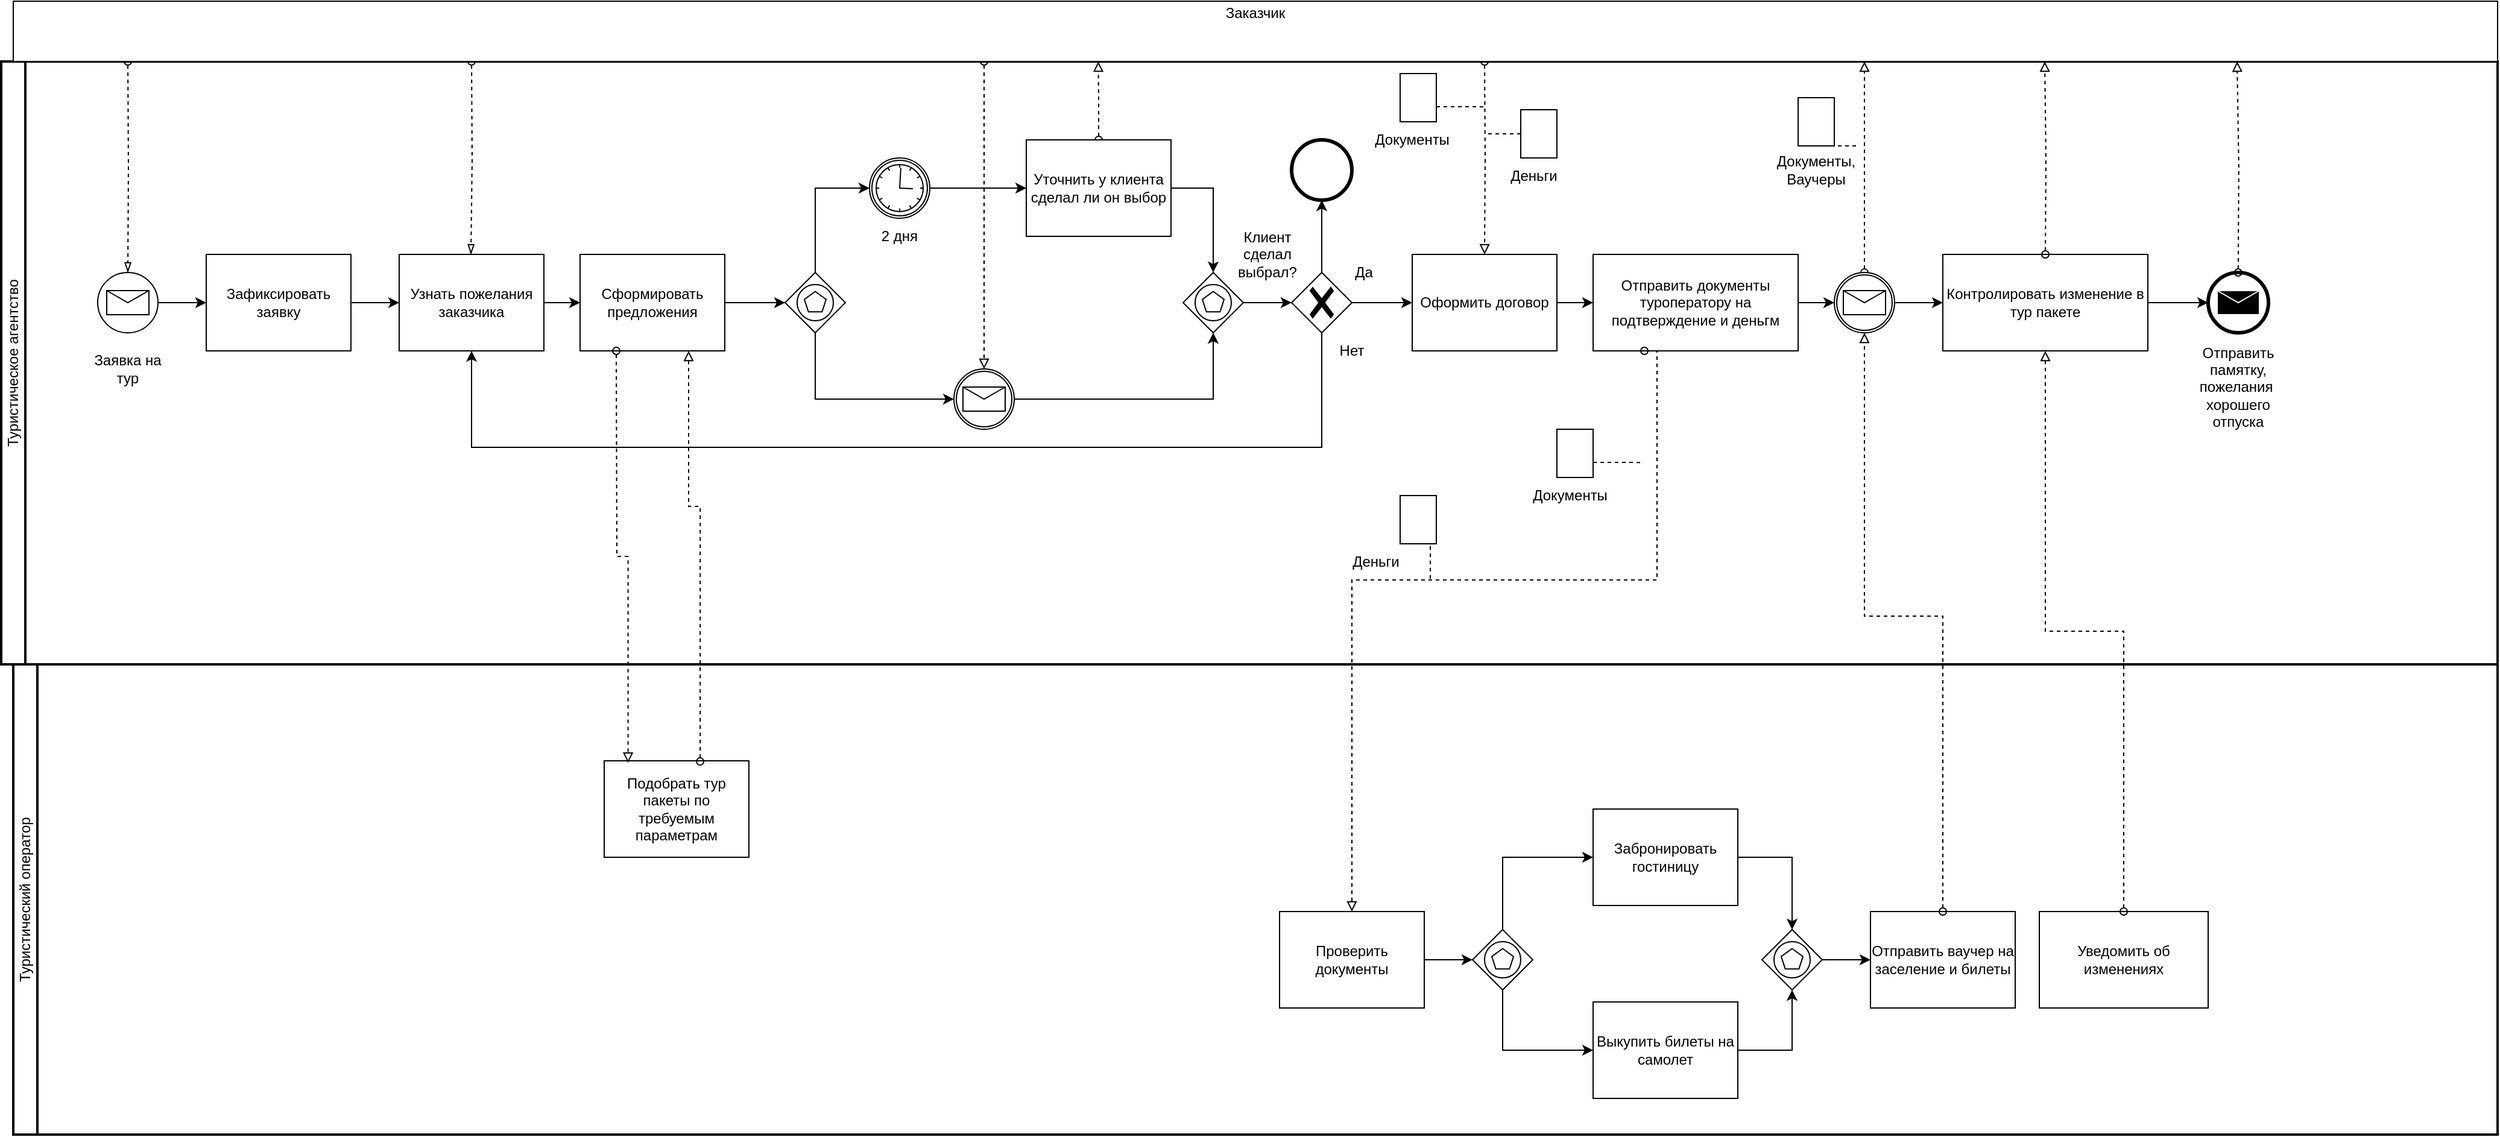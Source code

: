 <mxfile version="26.0.11">
  <diagram name="Страница — 1" id="82ZXLPhcrXQWVRTzGSwM">
    <mxGraphModel dx="2577" dy="942" grid="1" gridSize="10" guides="1" tooltips="1" connect="1" arrows="1" fold="1" page="1" pageScale="1" pageWidth="827" pageHeight="1169" math="0" shadow="0">
      <root>
        <mxCell id="0" />
        <mxCell id="1" parent="0" />
        <mxCell id="wJVDtzto6iilkjuluCDq-61" value="Туристический оператор" style="swimlane;html=1;startSize=20;fontStyle=0;collapsible=0;horizontal=0;swimlaneLine=1;swimlaneFillColor=#ffffff;strokeWidth=2;whiteSpace=wrap;" vertex="1" parent="1">
          <mxGeometry x="-60" y="1200" width="2060" height="390" as="geometry" />
        </mxCell>
        <mxCell id="wJVDtzto6iilkjuluCDq-63" value="Подобрать тур пакеты по требуемым параметрам" style="points=[[0.25,0,0],[0.5,0,0],[0.75,0,0],[1,0.25,0],[1,0.5,0],[1,0.75,0],[0.75,1,0],[0.5,1,0],[0.25,1,0],[0,0.75,0],[0,0.5,0],[0,0.25,0]];shape=mxgraph.bpmn.task2;whiteSpace=wrap;rectStyle=rounded;size=10;html=1;container=1;expand=0;collapsible=0;taskMarker=manual;" vertex="1" parent="wJVDtzto6iilkjuluCDq-61">
          <mxGeometry x="490" y="80" width="120" height="80" as="geometry" />
        </mxCell>
        <mxCell id="wJVDtzto6iilkjuluCDq-65" value="Проверить документы" style="points=[[0.25,0,0],[0.5,0,0],[0.75,0,0],[1,0.25,0],[1,0.5,0],[1,0.75,0],[0.75,1,0],[0.5,1,0],[0.25,1,0],[0,0.75,0],[0,0.5,0],[0,0.25,0]];shape=mxgraph.bpmn.task2;whiteSpace=wrap;rectStyle=rounded;size=10;html=1;container=1;expand=0;collapsible=0;taskMarker=manual;" vertex="1" parent="wJVDtzto6iilkjuluCDq-61">
          <mxGeometry x="1050" y="205" width="120" height="80" as="geometry" />
        </mxCell>
        <mxCell id="wJVDtzto6iilkjuluCDq-66" value="Забронировать гостиницу" style="points=[[0.25,0,0],[0.5,0,0],[0.75,0,0],[1,0.25,0],[1,0.5,0],[1,0.75,0],[0.75,1,0],[0.5,1,0],[0.25,1,0],[0,0.75,0],[0,0.5,0],[0,0.25,0]];shape=mxgraph.bpmn.task2;whiteSpace=wrap;rectStyle=rounded;size=10;html=1;container=1;expand=0;collapsible=0;taskMarker=manual;" vertex="1" parent="wJVDtzto6iilkjuluCDq-61">
          <mxGeometry x="1310" y="120" width="120" height="80" as="geometry" />
        </mxCell>
        <mxCell id="wJVDtzto6iilkjuluCDq-67" value="" style="points=[[0.25,0.25,0],[0.5,0,0],[0.75,0.25,0],[1,0.5,0],[0.75,0.75,0],[0.5,1,0],[0.25,0.75,0],[0,0.5,0]];shape=mxgraph.bpmn.gateway2;html=1;verticalLabelPosition=bottom;labelBackgroundColor=#ffffff;verticalAlign=top;align=center;perimeter=rhombusPerimeter;outlineConnect=0;outline=standard;symbol=multiple;" vertex="1" parent="wJVDtzto6iilkjuluCDq-61">
          <mxGeometry x="1210" y="220" width="50" height="50" as="geometry" />
        </mxCell>
        <mxCell id="wJVDtzto6iilkjuluCDq-77" style="edgeStyle=orthogonalEdgeStyle;rounded=0;orthogonalLoop=1;jettySize=auto;html=1;exitX=1;exitY=0.5;exitDx=0;exitDy=0;exitPerimeter=0;entryX=0.5;entryY=1;entryDx=0;entryDy=0;entryPerimeter=0;" edge="1" parent="wJVDtzto6iilkjuluCDq-61" source="wJVDtzto6iilkjuluCDq-68" target="wJVDtzto6iilkjuluCDq-75">
          <mxGeometry relative="1" as="geometry">
            <mxPoint x="1480" y="260" as="targetPoint" />
          </mxGeometry>
        </mxCell>
        <mxCell id="wJVDtzto6iilkjuluCDq-68" value="Выкупить билеты на самолет" style="points=[[0.25,0,0],[0.5,0,0],[0.75,0,0],[1,0.25,0],[1,0.5,0],[1,0.75,0],[0.75,1,0],[0.5,1,0],[0.25,1,0],[0,0.75,0],[0,0.5,0],[0,0.25,0]];shape=mxgraph.bpmn.task2;whiteSpace=wrap;rectStyle=rounded;size=10;html=1;container=1;expand=0;collapsible=0;taskMarker=manual;" vertex="1" parent="wJVDtzto6iilkjuluCDq-61">
          <mxGeometry x="1310" y="280" width="120" height="80" as="geometry" />
        </mxCell>
        <mxCell id="wJVDtzto6iilkjuluCDq-69" style="edgeStyle=orthogonalEdgeStyle;rounded=0;orthogonalLoop=1;jettySize=auto;html=1;exitX=1;exitY=0.5;exitDx=0;exitDy=0;exitPerimeter=0;entryX=0;entryY=0.5;entryDx=0;entryDy=0;entryPerimeter=0;" edge="1" parent="wJVDtzto6iilkjuluCDq-61" source="wJVDtzto6iilkjuluCDq-65" target="wJVDtzto6iilkjuluCDq-67">
          <mxGeometry relative="1" as="geometry" />
        </mxCell>
        <mxCell id="wJVDtzto6iilkjuluCDq-70" style="edgeStyle=orthogonalEdgeStyle;rounded=0;orthogonalLoop=1;jettySize=auto;html=1;exitX=0.5;exitY=0;exitDx=0;exitDy=0;exitPerimeter=0;entryX=0;entryY=0.5;entryDx=0;entryDy=0;entryPerimeter=0;" edge="1" parent="wJVDtzto6iilkjuluCDq-61" source="wJVDtzto6iilkjuluCDq-67" target="wJVDtzto6iilkjuluCDq-66">
          <mxGeometry relative="1" as="geometry" />
        </mxCell>
        <mxCell id="wJVDtzto6iilkjuluCDq-71" style="edgeStyle=orthogonalEdgeStyle;rounded=0;orthogonalLoop=1;jettySize=auto;html=1;exitX=0.5;exitY=1;exitDx=0;exitDy=0;exitPerimeter=0;entryX=0;entryY=0.5;entryDx=0;entryDy=0;entryPerimeter=0;" edge="1" parent="wJVDtzto6iilkjuluCDq-61" source="wJVDtzto6iilkjuluCDq-67" target="wJVDtzto6iilkjuluCDq-68">
          <mxGeometry relative="1" as="geometry" />
        </mxCell>
        <mxCell id="wJVDtzto6iilkjuluCDq-79" style="edgeStyle=orthogonalEdgeStyle;rounded=0;orthogonalLoop=1;jettySize=auto;html=1;exitX=1;exitY=0.5;exitDx=0;exitDy=0;exitPerimeter=0;" edge="1" parent="wJVDtzto6iilkjuluCDq-61" source="wJVDtzto6iilkjuluCDq-75" target="wJVDtzto6iilkjuluCDq-78">
          <mxGeometry relative="1" as="geometry" />
        </mxCell>
        <mxCell id="wJVDtzto6iilkjuluCDq-75" value="" style="points=[[0.25,0.25,0],[0.5,0,0],[0.75,0.25,0],[1,0.5,0],[0.75,0.75,0],[0.5,1,0],[0.25,0.75,0],[0,0.5,0]];shape=mxgraph.bpmn.gateway2;html=1;verticalLabelPosition=bottom;labelBackgroundColor=#ffffff;verticalAlign=top;align=center;perimeter=rhombusPerimeter;outlineConnect=0;outline=standard;symbol=multiple;" vertex="1" parent="wJVDtzto6iilkjuluCDq-61">
          <mxGeometry x="1450" y="220" width="50" height="50" as="geometry" />
        </mxCell>
        <mxCell id="wJVDtzto6iilkjuluCDq-76" style="edgeStyle=orthogonalEdgeStyle;rounded=0;orthogonalLoop=1;jettySize=auto;html=1;exitX=1;exitY=0.5;exitDx=0;exitDy=0;exitPerimeter=0;entryX=0.5;entryY=0;entryDx=0;entryDy=0;entryPerimeter=0;" edge="1" parent="wJVDtzto6iilkjuluCDq-61" source="wJVDtzto6iilkjuluCDq-66" target="wJVDtzto6iilkjuluCDq-75">
          <mxGeometry relative="1" as="geometry" />
        </mxCell>
        <mxCell id="wJVDtzto6iilkjuluCDq-78" value="Отправить ваучер на заселение и билеты" style="points=[[0.25,0,0],[0.5,0,0],[0.75,0,0],[1,0.25,0],[1,0.5,0],[1,0.75,0],[0.75,1,0],[0.5,1,0],[0.25,1,0],[0,0.75,0],[0,0.5,0],[0,0.25,0]];shape=mxgraph.bpmn.task2;whiteSpace=wrap;rectStyle=rounded;size=10;html=1;container=1;expand=0;collapsible=0;taskMarker=manual;" vertex="1" parent="wJVDtzto6iilkjuluCDq-61">
          <mxGeometry x="1540" y="205" width="120" height="80" as="geometry" />
        </mxCell>
        <mxCell id="wJVDtzto6iilkjuluCDq-86" value="Уведомить об изменениях" style="points=[[0.25,0,0],[0.5,0,0],[0.75,0,0],[1,0.25,0],[1,0.5,0],[1,0.75,0],[0.75,1,0],[0.5,1,0],[0.25,1,0],[0,0.75,0],[0,0.5,0],[0,0.25,0]];shape=mxgraph.bpmn.task2;whiteSpace=wrap;rectStyle=rounded;size=10;html=1;container=1;expand=0;collapsible=0;taskMarker=manual;" vertex="1" parent="wJVDtzto6iilkjuluCDq-61">
          <mxGeometry x="1680" y="205" width="140" height="80" as="geometry" />
        </mxCell>
        <mxCell id="wJVDtzto6iilkjuluCDq-2" value="Туристическое агентство" style="swimlane;html=1;startSize=20;fontStyle=0;collapsible=0;horizontal=0;swimlaneLine=1;swimlaneFillColor=#ffffff;strokeWidth=2;whiteSpace=wrap;" vertex="1" parent="1">
          <mxGeometry x="-70" y="700" width="2070" height="500" as="geometry" />
        </mxCell>
        <mxCell id="wJVDtzto6iilkjuluCDq-4" value="" style="points=[[0.145,0.145,0],[0.5,0,0],[0.855,0.145,0],[1,0.5,0],[0.855,0.855,0],[0.5,1,0],[0.145,0.855,0],[0,0.5,0]];shape=mxgraph.bpmn.event;html=1;verticalLabelPosition=bottom;labelBackgroundColor=#ffffff;verticalAlign=top;align=center;perimeter=ellipsePerimeter;outlineConnect=0;aspect=fixed;outline=standard;symbol=message;" vertex="1" parent="wJVDtzto6iilkjuluCDq-2">
          <mxGeometry x="80" y="175" width="50" height="50" as="geometry" />
        </mxCell>
        <mxCell id="wJVDtzto6iilkjuluCDq-5" value="Заявка на тур" style="text;strokeColor=none;align=center;fillColor=none;html=1;verticalAlign=middle;whiteSpace=wrap;rounded=0;" vertex="1" parent="wJVDtzto6iilkjuluCDq-2">
          <mxGeometry x="75" y="240" width="60" height="30" as="geometry" />
        </mxCell>
        <mxCell id="wJVDtzto6iilkjuluCDq-6" value="Зафиксировать заявку" style="points=[[0.25,0,0],[0.5,0,0],[0.75,0,0],[1,0.25,0],[1,0.5,0],[1,0.75,0],[0.75,1,0],[0.5,1,0],[0.25,1,0],[0,0.75,0],[0,0.5,0],[0,0.25,0]];shape=mxgraph.bpmn.task2;whiteSpace=wrap;rectStyle=rounded;size=10;html=1;container=1;expand=0;collapsible=0;taskMarker=manual;" vertex="1" parent="wJVDtzto6iilkjuluCDq-2">
          <mxGeometry x="170" y="160" width="120" height="80" as="geometry" />
        </mxCell>
        <mxCell id="wJVDtzto6iilkjuluCDq-7" style="edgeStyle=orthogonalEdgeStyle;rounded=0;orthogonalLoop=1;jettySize=auto;html=1;exitX=1;exitY=0.5;exitDx=0;exitDy=0;exitPerimeter=0;entryX=0;entryY=0.5;entryDx=0;entryDy=0;entryPerimeter=0;" edge="1" parent="wJVDtzto6iilkjuluCDq-2" source="wJVDtzto6iilkjuluCDq-4" target="wJVDtzto6iilkjuluCDq-6">
          <mxGeometry relative="1" as="geometry" />
        </mxCell>
        <mxCell id="wJVDtzto6iilkjuluCDq-8" value="Узнать пожелания заказчика" style="points=[[0.25,0,0],[0.5,0,0],[0.75,0,0],[1,0.25,0],[1,0.5,0],[1,0.75,0],[0.75,1,0],[0.5,1,0],[0.25,1,0],[0,0.75,0],[0,0.5,0],[0,0.25,0]];shape=mxgraph.bpmn.task2;whiteSpace=wrap;rectStyle=rounded;size=10;html=1;container=1;expand=0;collapsible=0;taskMarker=manual;" vertex="1" parent="wJVDtzto6iilkjuluCDq-2">
          <mxGeometry x="330" y="160" width="120" height="80" as="geometry" />
        </mxCell>
        <mxCell id="wJVDtzto6iilkjuluCDq-9" style="edgeStyle=orthogonalEdgeStyle;rounded=0;orthogonalLoop=1;jettySize=auto;html=1;exitX=1;exitY=0.5;exitDx=0;exitDy=0;exitPerimeter=0;entryX=0;entryY=0.5;entryDx=0;entryDy=0;entryPerimeter=0;" edge="1" parent="wJVDtzto6iilkjuluCDq-2" source="wJVDtzto6iilkjuluCDq-6" target="wJVDtzto6iilkjuluCDq-8">
          <mxGeometry relative="1" as="geometry" />
        </mxCell>
        <mxCell id="wJVDtzto6iilkjuluCDq-10" style="edgeStyle=orthogonalEdgeStyle;rounded=0;orthogonalLoop=1;jettySize=auto;html=1;entryX=0.5;entryY=0;entryDx=0;entryDy=0;entryPerimeter=0;dashed=1;startArrow=oval;startFill=0;endArrow=blockThin;endFill=0;" edge="1" parent="wJVDtzto6iilkjuluCDq-2" target="wJVDtzto6iilkjuluCDq-4">
          <mxGeometry relative="1" as="geometry">
            <mxPoint x="105" as="sourcePoint" />
          </mxGeometry>
        </mxCell>
        <mxCell id="wJVDtzto6iilkjuluCDq-11" style="edgeStyle=orthogonalEdgeStyle;rounded=0;orthogonalLoop=1;jettySize=auto;html=1;entryX=0.5;entryY=0;entryDx=0;entryDy=0;entryPerimeter=0;dashed=1;startArrow=oval;startFill=0;endArrow=blockThin;endFill=0;" edge="1" parent="wJVDtzto6iilkjuluCDq-2">
          <mxGeometry relative="1" as="geometry">
            <mxPoint x="390" as="sourcePoint" />
            <mxPoint x="389.5" y="160" as="targetPoint" />
          </mxGeometry>
        </mxCell>
        <mxCell id="wJVDtzto6iilkjuluCDq-54" style="edgeStyle=orthogonalEdgeStyle;rounded=0;orthogonalLoop=1;jettySize=auto;html=1;entryX=0.416;entryY=1.027;entryDx=0;entryDy=0;entryPerimeter=0;dashed=1;startArrow=oval;startFill=0;endArrow=block;endFill=0;exitX=0.663;exitY=0.007;exitDx=0;exitDy=0;exitPerimeter=0;" edge="1" parent="wJVDtzto6iilkjuluCDq-2" source="wJVDtzto6iilkjuluCDq-63">
          <mxGeometry relative="1" as="geometry">
            <mxPoint x="570.0" y="240.0" as="targetPoint" />
            <mxPoint x="570" y="570" as="sourcePoint" />
            <Array as="points">
              <mxPoint x="570" y="369" />
            </Array>
          </mxGeometry>
        </mxCell>
        <mxCell id="wJVDtzto6iilkjuluCDq-12" value="Сформировать предложения" style="points=[[0.25,0,0],[0.5,0,0],[0.75,0,0],[1,0.25,0],[1,0.5,0],[1,0.75,0],[0.75,1,0],[0.5,1,0],[0.25,1,0],[0,0.75,0],[0,0.5,0],[0,0.25,0]];shape=mxgraph.bpmn.task2;whiteSpace=wrap;rectStyle=rounded;size=10;html=1;container=1;expand=0;collapsible=0;taskMarker=manual;" vertex="1" parent="wJVDtzto6iilkjuluCDq-2">
          <mxGeometry x="480" y="160" width="120" height="80" as="geometry" />
        </mxCell>
        <mxCell id="wJVDtzto6iilkjuluCDq-13" style="edgeStyle=orthogonalEdgeStyle;rounded=0;orthogonalLoop=1;jettySize=auto;html=1;exitX=1;exitY=0.5;exitDx=0;exitDy=0;exitPerimeter=0;entryX=0;entryY=0.5;entryDx=0;entryDy=0;entryPerimeter=0;" edge="1" parent="wJVDtzto6iilkjuluCDq-2" source="wJVDtzto6iilkjuluCDq-8" target="wJVDtzto6iilkjuluCDq-12">
          <mxGeometry relative="1" as="geometry" />
        </mxCell>
        <mxCell id="wJVDtzto6iilkjuluCDq-27" style="edgeStyle=orthogonalEdgeStyle;rounded=0;orthogonalLoop=1;jettySize=auto;html=1;exitX=1;exitY=0.5;exitDx=0;exitDy=0;exitPerimeter=0;entryX=0.5;entryY=0;entryDx=0;entryDy=0;entryPerimeter=0;" edge="1" parent="wJVDtzto6iilkjuluCDq-2" source="wJVDtzto6iilkjuluCDq-15" target="wJVDtzto6iilkjuluCDq-26">
          <mxGeometry relative="1" as="geometry">
            <mxPoint x="1010" y="160" as="targetPoint" />
          </mxGeometry>
        </mxCell>
        <mxCell id="wJVDtzto6iilkjuluCDq-34" style="edgeStyle=orthogonalEdgeStyle;rounded=0;orthogonalLoop=1;jettySize=auto;html=1;exitX=0.5;exitY=0;exitDx=0;exitDy=0;exitPerimeter=0;dashed=1;startArrow=oval;startFill=0;endArrow=block;endFill=0;" edge="1" parent="wJVDtzto6iilkjuluCDq-2" source="wJVDtzto6iilkjuluCDq-15">
          <mxGeometry relative="1" as="geometry">
            <mxPoint x="909.69" as="targetPoint" />
          </mxGeometry>
        </mxCell>
        <mxCell id="wJVDtzto6iilkjuluCDq-15" value="Уточнить у клиента сделал ли он выбор" style="points=[[0.25,0,0],[0.5,0,0],[0.75,0,0],[1,0.25,0],[1,0.5,0],[1,0.75,0],[0.75,1,0],[0.5,1,0],[0.25,1,0],[0,0.75,0],[0,0.5,0],[0,0.25,0]];shape=mxgraph.bpmn.task2;whiteSpace=wrap;rectStyle=rounded;size=10;html=1;container=1;expand=0;collapsible=0;taskMarker=manual;" vertex="1" parent="wJVDtzto6iilkjuluCDq-2">
          <mxGeometry x="850" y="65" width="120" height="80" as="geometry" />
        </mxCell>
        <mxCell id="wJVDtzto6iilkjuluCDq-14" value="" style="points=[[0.145,0.145,0],[0.5,0,0],[0.855,0.145,0],[1,0.5,0],[0.855,0.855,0],[0.5,1,0],[0.145,0.855,0],[0,0.5,0]];shape=mxgraph.bpmn.event;html=1;verticalLabelPosition=bottom;labelBackgroundColor=#ffffff;verticalAlign=top;align=center;perimeter=ellipsePerimeter;outlineConnect=0;aspect=fixed;outline=catching;symbol=timer;" vertex="1" parent="wJVDtzto6iilkjuluCDq-2">
          <mxGeometry x="720" y="80" width="50" height="50" as="geometry" />
        </mxCell>
        <mxCell id="wJVDtzto6iilkjuluCDq-18" value="" style="points=[[0.25,0.25,0],[0.5,0,0],[0.75,0.25,0],[1,0.5,0],[0.75,0.75,0],[0.5,1,0],[0.25,0.75,0],[0,0.5,0]];shape=mxgraph.bpmn.gateway2;html=1;verticalLabelPosition=bottom;labelBackgroundColor=#ffffff;verticalAlign=top;align=center;perimeter=rhombusPerimeter;outlineConnect=0;outline=standard;symbol=multiple;" vertex="1" parent="wJVDtzto6iilkjuluCDq-2">
          <mxGeometry x="650" y="175" width="50" height="50" as="geometry" />
        </mxCell>
        <mxCell id="wJVDtzto6iilkjuluCDq-19" style="edgeStyle=orthogonalEdgeStyle;rounded=0;orthogonalLoop=1;jettySize=auto;html=1;exitX=1;exitY=0.5;exitDx=0;exitDy=0;exitPerimeter=0;entryX=0;entryY=0.5;entryDx=0;entryDy=0;entryPerimeter=0;" edge="1" parent="wJVDtzto6iilkjuluCDq-2" source="wJVDtzto6iilkjuluCDq-12" target="wJVDtzto6iilkjuluCDq-18">
          <mxGeometry relative="1" as="geometry" />
        </mxCell>
        <mxCell id="wJVDtzto6iilkjuluCDq-20" style="edgeStyle=orthogonalEdgeStyle;rounded=0;orthogonalLoop=1;jettySize=auto;html=1;exitX=0.5;exitY=0;exitDx=0;exitDy=0;exitPerimeter=0;entryX=0;entryY=0.5;entryDx=0;entryDy=0;entryPerimeter=0;" edge="1" parent="wJVDtzto6iilkjuluCDq-2" source="wJVDtzto6iilkjuluCDq-18" target="wJVDtzto6iilkjuluCDq-14">
          <mxGeometry relative="1" as="geometry" />
        </mxCell>
        <mxCell id="wJVDtzto6iilkjuluCDq-21" style="edgeStyle=orthogonalEdgeStyle;rounded=0;orthogonalLoop=1;jettySize=auto;html=1;exitX=1;exitY=0.5;exitDx=0;exitDy=0;exitPerimeter=0;entryX=0;entryY=0.5;entryDx=0;entryDy=0;entryPerimeter=0;" edge="1" parent="wJVDtzto6iilkjuluCDq-2" source="wJVDtzto6iilkjuluCDq-14" target="wJVDtzto6iilkjuluCDq-15">
          <mxGeometry relative="1" as="geometry" />
        </mxCell>
        <mxCell id="wJVDtzto6iilkjuluCDq-23" style="edgeStyle=orthogonalEdgeStyle;rounded=0;orthogonalLoop=1;jettySize=auto;html=1;exitX=0.5;exitY=1;exitDx=0;exitDy=0;exitPerimeter=0;entryX=0;entryY=0.5;entryDx=0;entryDy=0;entryPerimeter=0;" edge="1" parent="wJVDtzto6iilkjuluCDq-2" source="wJVDtzto6iilkjuluCDq-18" target="wJVDtzto6iilkjuluCDq-24">
          <mxGeometry relative="1" as="geometry">
            <mxPoint x="740" y="260" as="targetPoint" />
          </mxGeometry>
        </mxCell>
        <mxCell id="wJVDtzto6iilkjuluCDq-25" style="edgeStyle=orthogonalEdgeStyle;rounded=0;orthogonalLoop=1;jettySize=auto;html=1;exitX=1;exitY=0.5;exitDx=0;exitDy=0;exitPerimeter=0;entryX=0.5;entryY=1;entryDx=0;entryDy=0;entryPerimeter=0;" edge="1" parent="wJVDtzto6iilkjuluCDq-2" source="wJVDtzto6iilkjuluCDq-24" target="wJVDtzto6iilkjuluCDq-26">
          <mxGeometry relative="1" as="geometry">
            <mxPoint x="990" y="280" as="targetPoint" />
          </mxGeometry>
        </mxCell>
        <mxCell id="wJVDtzto6iilkjuluCDq-33" style="edgeStyle=orthogonalEdgeStyle;rounded=0;orthogonalLoop=1;jettySize=auto;html=1;entryX=0.5;entryY=0;entryDx=0;entryDy=0;entryPerimeter=0;dashed=1;startArrow=oval;startFill=0;endArrow=block;endFill=0;" edge="1" parent="wJVDtzto6iilkjuluCDq-2" target="wJVDtzto6iilkjuluCDq-24">
          <mxGeometry relative="1" as="geometry">
            <mxPoint x="800" y="60" as="targetPoint" />
            <mxPoint x="815" as="sourcePoint" />
            <Array as="points">
              <mxPoint x="815" y="20" />
              <mxPoint x="815" y="20" />
            </Array>
          </mxGeometry>
        </mxCell>
        <mxCell id="wJVDtzto6iilkjuluCDq-24" value="" style="points=[[0.145,0.145,0],[0.5,0,0],[0.855,0.145,0],[1,0.5,0],[0.855,0.855,0],[0.5,1,0],[0.145,0.855,0],[0,0.5,0]];shape=mxgraph.bpmn.event;html=1;verticalLabelPosition=bottom;labelBackgroundColor=#ffffff;verticalAlign=top;align=center;perimeter=ellipsePerimeter;outlineConnect=0;aspect=fixed;outline=catching;symbol=message;" vertex="1" parent="wJVDtzto6iilkjuluCDq-2">
          <mxGeometry x="790" y="255" width="50" height="50" as="geometry" />
        </mxCell>
        <mxCell id="wJVDtzto6iilkjuluCDq-31" style="edgeStyle=orthogonalEdgeStyle;rounded=0;orthogonalLoop=1;jettySize=auto;html=1;exitX=1;exitY=0.5;exitDx=0;exitDy=0;exitPerimeter=0;" edge="1" parent="wJVDtzto6iilkjuluCDq-2" source="wJVDtzto6iilkjuluCDq-26" target="wJVDtzto6iilkjuluCDq-30">
          <mxGeometry relative="1" as="geometry" />
        </mxCell>
        <mxCell id="wJVDtzto6iilkjuluCDq-26" value="" style="points=[[0.25,0.25,0],[0.5,0,0],[0.75,0.25,0],[1,0.5,0],[0.75,0.75,0],[0.5,1,0],[0.25,0.75,0],[0,0.5,0]];shape=mxgraph.bpmn.gateway2;html=1;verticalLabelPosition=bottom;labelBackgroundColor=#ffffff;verticalAlign=top;align=center;perimeter=rhombusPerimeter;outlineConnect=0;outline=standard;symbol=multiple;" vertex="1" parent="wJVDtzto6iilkjuluCDq-2">
          <mxGeometry x="980" y="175" width="50" height="50" as="geometry" />
        </mxCell>
        <mxCell id="wJVDtzto6iilkjuluCDq-30" value="" style="points=[[0.25,0.25,0],[0.5,0,0],[0.75,0.25,0],[1,0.5,0],[0.75,0.75,0],[0.5,1,0],[0.25,0.75,0],[0,0.5,0]];shape=mxgraph.bpmn.gateway2;html=1;verticalLabelPosition=bottom;labelBackgroundColor=#ffffff;verticalAlign=top;align=center;perimeter=rhombusPerimeter;outlineConnect=0;outline=none;symbol=none;gwType=exclusive;" vertex="1" parent="wJVDtzto6iilkjuluCDq-2">
          <mxGeometry x="1070" y="175" width="50" height="50" as="geometry" />
        </mxCell>
        <mxCell id="wJVDtzto6iilkjuluCDq-28" value="2 дня" style="text;strokeColor=none;align=center;fillColor=none;html=1;verticalAlign=middle;whiteSpace=wrap;rounded=0;" vertex="1" parent="wJVDtzto6iilkjuluCDq-2">
          <mxGeometry x="715" y="130" width="60" height="30" as="geometry" />
        </mxCell>
        <mxCell id="wJVDtzto6iilkjuluCDq-35" value="Клиент сделал выбрал?" style="text;strokeColor=none;align=center;fillColor=none;html=1;verticalAlign=middle;whiteSpace=wrap;rounded=0;" vertex="1" parent="wJVDtzto6iilkjuluCDq-2">
          <mxGeometry x="1020" y="145" width="60" height="30" as="geometry" />
        </mxCell>
        <mxCell id="wJVDtzto6iilkjuluCDq-36" style="edgeStyle=orthogonalEdgeStyle;rounded=0;orthogonalLoop=1;jettySize=auto;html=1;exitX=0.5;exitY=1;exitDx=0;exitDy=0;exitPerimeter=0;entryX=0.5;entryY=1;entryDx=0;entryDy=0;entryPerimeter=0;" edge="1" parent="wJVDtzto6iilkjuluCDq-2" source="wJVDtzto6iilkjuluCDq-30" target="wJVDtzto6iilkjuluCDq-8">
          <mxGeometry relative="1" as="geometry">
            <Array as="points">
              <mxPoint x="1095" y="320" />
              <mxPoint x="390" y="320" />
            </Array>
          </mxGeometry>
        </mxCell>
        <mxCell id="wJVDtzto6iilkjuluCDq-37" value="Нет" style="text;strokeColor=none;align=center;fillColor=none;html=1;verticalAlign=middle;whiteSpace=wrap;rounded=0;" vertex="1" parent="wJVDtzto6iilkjuluCDq-2">
          <mxGeometry x="1090" y="225" width="60" height="30" as="geometry" />
        </mxCell>
        <mxCell id="wJVDtzto6iilkjuluCDq-38" value="Да" style="text;strokeColor=none;align=center;fillColor=none;html=1;verticalAlign=middle;whiteSpace=wrap;rounded=0;" vertex="1" parent="wJVDtzto6iilkjuluCDq-2">
          <mxGeometry x="1100" y="160" width="60" height="30" as="geometry" />
        </mxCell>
        <mxCell id="wJVDtzto6iilkjuluCDq-39" value="" style="points=[[0.145,0.145,0],[0.5,0,0],[0.855,0.145,0],[1,0.5,0],[0.855,0.855,0],[0.5,1,0],[0.145,0.855,0],[0,0.5,0]];shape=mxgraph.bpmn.event;html=1;verticalLabelPosition=bottom;labelBackgroundColor=#ffffff;verticalAlign=top;align=center;perimeter=ellipsePerimeter;outlineConnect=0;aspect=fixed;outline=end;symbol=terminate2;" vertex="1" parent="wJVDtzto6iilkjuluCDq-2">
          <mxGeometry x="1070" y="65" width="50" height="50" as="geometry" />
        </mxCell>
        <mxCell id="wJVDtzto6iilkjuluCDq-40" style="edgeStyle=orthogonalEdgeStyle;rounded=0;orthogonalLoop=1;jettySize=auto;html=1;exitX=0.5;exitY=0;exitDx=0;exitDy=0;exitPerimeter=0;entryX=0.5;entryY=1;entryDx=0;entryDy=0;entryPerimeter=0;" edge="1" parent="wJVDtzto6iilkjuluCDq-2" source="wJVDtzto6iilkjuluCDq-30" target="wJVDtzto6iilkjuluCDq-39">
          <mxGeometry relative="1" as="geometry" />
        </mxCell>
        <mxCell id="wJVDtzto6iilkjuluCDq-43" style="edgeStyle=orthogonalEdgeStyle;rounded=0;orthogonalLoop=1;jettySize=auto;html=1;entryX=0.5;entryY=0;entryDx=0;entryDy=0;entryPerimeter=0;dashed=1;startArrow=oval;startFill=0;endArrow=block;endFill=0;" edge="1" parent="wJVDtzto6iilkjuluCDq-2" target="wJVDtzto6iilkjuluCDq-41">
          <mxGeometry relative="1" as="geometry">
            <mxPoint x="1229.69" y="70" as="targetPoint" />
            <mxPoint x="1230" as="sourcePoint" />
          </mxGeometry>
        </mxCell>
        <mxCell id="wJVDtzto6iilkjuluCDq-41" value="Оформить договор" style="points=[[0.25,0,0],[0.5,0,0],[0.75,0,0],[1,0.25,0],[1,0.5,0],[1,0.75,0],[0.75,1,0],[0.5,1,0],[0.25,1,0],[0,0.75,0],[0,0.5,0],[0,0.25,0]];shape=mxgraph.bpmn.task2;whiteSpace=wrap;rectStyle=rounded;size=10;html=1;container=1;expand=0;collapsible=0;taskMarker=manual;" vertex="1" parent="wJVDtzto6iilkjuluCDq-2">
          <mxGeometry x="1170" y="160" width="120" height="80" as="geometry" />
        </mxCell>
        <mxCell id="wJVDtzto6iilkjuluCDq-42" style="edgeStyle=orthogonalEdgeStyle;rounded=0;orthogonalLoop=1;jettySize=auto;html=1;exitX=1;exitY=0.5;exitDx=0;exitDy=0;exitPerimeter=0;entryX=0;entryY=0.5;entryDx=0;entryDy=0;entryPerimeter=0;" edge="1" parent="wJVDtzto6iilkjuluCDq-2" source="wJVDtzto6iilkjuluCDq-30" target="wJVDtzto6iilkjuluCDq-41">
          <mxGeometry relative="1" as="geometry" />
        </mxCell>
        <mxCell id="wJVDtzto6iilkjuluCDq-45" style="edgeStyle=orthogonalEdgeStyle;rounded=0;orthogonalLoop=1;jettySize=auto;html=1;exitX=0;exitY=0.5;exitDx=0;exitDy=0;exitPerimeter=0;endArrow=none;startFill=0;dashed=1;" edge="1" parent="wJVDtzto6iilkjuluCDq-2" source="wJVDtzto6iilkjuluCDq-44">
          <mxGeometry relative="1" as="geometry">
            <mxPoint x="1230" y="60.345" as="targetPoint" />
          </mxGeometry>
        </mxCell>
        <mxCell id="wJVDtzto6iilkjuluCDq-44" value="" style="shape=mxgraph.bpmn.data2;labelPosition=center;verticalLabelPosition=bottom;align=center;verticalAlign=top;size=15;html=1;" vertex="1" parent="wJVDtzto6iilkjuluCDq-2">
          <mxGeometry x="1260" y="40" width="30" height="40" as="geometry" />
        </mxCell>
        <mxCell id="wJVDtzto6iilkjuluCDq-47" style="edgeStyle=orthogonalEdgeStyle;rounded=0;orthogonalLoop=1;jettySize=auto;html=1;exitX=0;exitY=0;exitDx=30;exitDy=27.5;exitPerimeter=0;endArrow=none;startFill=0;dashed=1;" edge="1" parent="wJVDtzto6iilkjuluCDq-2" source="wJVDtzto6iilkjuluCDq-46">
          <mxGeometry relative="1" as="geometry">
            <mxPoint x="1230" y="37.586" as="targetPoint" />
          </mxGeometry>
        </mxCell>
        <mxCell id="wJVDtzto6iilkjuluCDq-46" value="" style="shape=mxgraph.bpmn.data2;labelPosition=center;verticalLabelPosition=bottom;align=center;verticalAlign=top;size=15;html=1;" vertex="1" parent="wJVDtzto6iilkjuluCDq-2">
          <mxGeometry x="1160" y="10" width="30" height="40" as="geometry" />
        </mxCell>
        <mxCell id="wJVDtzto6iilkjuluCDq-48" value="Документы" style="text;strokeColor=none;align=center;fillColor=none;html=1;verticalAlign=middle;whiteSpace=wrap;rounded=0;" vertex="1" parent="wJVDtzto6iilkjuluCDq-2">
          <mxGeometry x="1140" y="50" width="60" height="30" as="geometry" />
        </mxCell>
        <mxCell id="wJVDtzto6iilkjuluCDq-50" value="Деньги" style="text;strokeColor=none;align=center;fillColor=none;html=1;verticalAlign=middle;whiteSpace=wrap;rounded=0;" vertex="1" parent="wJVDtzto6iilkjuluCDq-2">
          <mxGeometry x="1241" y="80" width="60" height="30" as="geometry" />
        </mxCell>
        <mxCell id="wJVDtzto6iilkjuluCDq-51" value="Отправить документы туроператору на подтверждение и деньгм" style="points=[[0.25,0,0],[0.5,0,0],[0.75,0,0],[1,0.25,0],[1,0.5,0],[1,0.75,0],[0.75,1,0],[0.5,1,0],[0.25,1,0],[0,0.75,0],[0,0.5,0],[0,0.25,0]];shape=mxgraph.bpmn.task2;whiteSpace=wrap;rectStyle=rounded;size=10;html=1;container=1;expand=0;collapsible=0;taskMarker=manual;" vertex="1" parent="wJVDtzto6iilkjuluCDq-2">
          <mxGeometry x="1320" y="160" width="170" height="80" as="geometry" />
        </mxCell>
        <mxCell id="wJVDtzto6iilkjuluCDq-52" style="edgeStyle=orthogonalEdgeStyle;rounded=0;orthogonalLoop=1;jettySize=auto;html=1;exitX=1;exitY=0.5;exitDx=0;exitDy=0;exitPerimeter=0;entryX=0;entryY=0.5;entryDx=0;entryDy=0;entryPerimeter=0;" edge="1" parent="wJVDtzto6iilkjuluCDq-2" source="wJVDtzto6iilkjuluCDq-41" target="wJVDtzto6iilkjuluCDq-51">
          <mxGeometry relative="1" as="geometry" />
        </mxCell>
        <mxCell id="wJVDtzto6iilkjuluCDq-60" style="edgeStyle=orthogonalEdgeStyle;rounded=0;orthogonalLoop=1;jettySize=auto;html=1;exitX=0.5;exitY=0;exitDx=0;exitDy=0;exitPerimeter=0;dashed=1;startArrow=oval;startFill=0;endArrow=block;endFill=0;" edge="1" parent="wJVDtzto6iilkjuluCDq-2" source="wJVDtzto6iilkjuluCDq-58">
          <mxGeometry relative="1" as="geometry">
            <mxPoint x="1545" as="targetPoint" />
          </mxGeometry>
        </mxCell>
        <mxCell id="wJVDtzto6iilkjuluCDq-58" value="" style="points=[[0.145,0.145,0],[0.5,0,0],[0.855,0.145,0],[1,0.5,0],[0.855,0.855,0],[0.5,1,0],[0.145,0.855,0],[0,0.5,0]];shape=mxgraph.bpmn.event;html=1;verticalLabelPosition=bottom;labelBackgroundColor=#ffffff;verticalAlign=top;align=center;perimeter=ellipsePerimeter;outlineConnect=0;aspect=fixed;outline=catching;symbol=message;" vertex="1" parent="wJVDtzto6iilkjuluCDq-2">
          <mxGeometry x="1520" y="175" width="50" height="50" as="geometry" />
        </mxCell>
        <mxCell id="wJVDtzto6iilkjuluCDq-59" style="edgeStyle=orthogonalEdgeStyle;rounded=0;orthogonalLoop=1;jettySize=auto;html=1;exitX=1;exitY=0.5;exitDx=0;exitDy=0;exitPerimeter=0;entryX=0;entryY=0.5;entryDx=0;entryDy=0;entryPerimeter=0;" edge="1" parent="wJVDtzto6iilkjuluCDq-2" source="wJVDtzto6iilkjuluCDq-51" target="wJVDtzto6iilkjuluCDq-58">
          <mxGeometry relative="1" as="geometry" />
        </mxCell>
        <mxCell id="wJVDtzto6iilkjuluCDq-62" style="edgeStyle=orthogonalEdgeStyle;rounded=0;orthogonalLoop=1;jettySize=auto;html=1;dashed=1;startArrow=oval;startFill=0;endArrow=block;endFill=0;exitX=0.156;exitY=1.026;exitDx=0;exitDy=0;exitPerimeter=0;entryX=0.165;entryY=0.021;entryDx=0;entryDy=0;entryPerimeter=0;" edge="1" parent="wJVDtzto6iilkjuluCDq-2" target="wJVDtzto6iilkjuluCDq-63">
          <mxGeometry relative="1" as="geometry">
            <mxPoint x="510.29" y="577.92" as="targetPoint" />
            <mxPoint x="510.01" y="240.0" as="sourcePoint" />
            <Array as="points" />
          </mxGeometry>
        </mxCell>
        <mxCell id="wJVDtzto6iilkjuluCDq-72" style="edgeStyle=orthogonalEdgeStyle;rounded=0;orthogonalLoop=1;jettySize=auto;html=1;exitX=0;exitY=0;exitDx=30;exitDy=27.5;exitPerimeter=0;endArrow=none;startFill=0;dashed=1;" edge="1" parent="wJVDtzto6iilkjuluCDq-2" source="wJVDtzto6iilkjuluCDq-73">
          <mxGeometry relative="1" as="geometry">
            <mxPoint x="1360" y="332.586" as="targetPoint" />
          </mxGeometry>
        </mxCell>
        <mxCell id="wJVDtzto6iilkjuluCDq-73" value="" style="shape=mxgraph.bpmn.data2;labelPosition=center;verticalLabelPosition=bottom;align=center;verticalAlign=top;size=15;html=1;" vertex="1" parent="wJVDtzto6iilkjuluCDq-2">
          <mxGeometry x="1290" y="305" width="30" height="40" as="geometry" />
        </mxCell>
        <mxCell id="wJVDtzto6iilkjuluCDq-74" value="Документы" style="text;strokeColor=none;align=center;fillColor=none;html=1;verticalAlign=middle;whiteSpace=wrap;rounded=0;" vertex="1" parent="wJVDtzto6iilkjuluCDq-2">
          <mxGeometry x="1271" y="345" width="60" height="30" as="geometry" />
        </mxCell>
        <mxCell id="wJVDtzto6iilkjuluCDq-80" value="" style="shape=mxgraph.bpmn.data2;labelPosition=center;verticalLabelPosition=bottom;align=center;verticalAlign=top;size=15;html=1;" vertex="1" parent="wJVDtzto6iilkjuluCDq-2">
          <mxGeometry x="1160" y="360" width="30" height="40" as="geometry" />
        </mxCell>
        <mxCell id="wJVDtzto6iilkjuluCDq-82" value="Деньги" style="text;strokeColor=none;align=center;fillColor=none;html=1;verticalAlign=middle;whiteSpace=wrap;rounded=0;" vertex="1" parent="wJVDtzto6iilkjuluCDq-2">
          <mxGeometry x="1110" y="400" width="60" height="30" as="geometry" />
        </mxCell>
        <mxCell id="wJVDtzto6iilkjuluCDq-83" value="Контролировать изменение в тур пакете" style="points=[[0.25,0,0],[0.5,0,0],[0.75,0,0],[1,0.25,0],[1,0.5,0],[1,0.75,0],[0.75,1,0],[0.5,1,0],[0.25,1,0],[0,0.75,0],[0,0.5,0],[0,0.25,0]];shape=mxgraph.bpmn.task2;whiteSpace=wrap;rectStyle=rounded;size=10;html=1;container=1;expand=0;collapsible=0;taskMarker=manual;" vertex="1" parent="wJVDtzto6iilkjuluCDq-2">
          <mxGeometry x="1610" y="160" width="170" height="80" as="geometry" />
        </mxCell>
        <mxCell id="wJVDtzto6iilkjuluCDq-84" style="edgeStyle=orthogonalEdgeStyle;rounded=0;orthogonalLoop=1;jettySize=auto;html=1;exitX=1;exitY=0.5;exitDx=0;exitDy=0;exitPerimeter=0;entryX=0;entryY=0.5;entryDx=0;entryDy=0;entryPerimeter=0;" edge="1" parent="wJVDtzto6iilkjuluCDq-2" source="wJVDtzto6iilkjuluCDq-58" target="wJVDtzto6iilkjuluCDq-83">
          <mxGeometry relative="1" as="geometry" />
        </mxCell>
        <mxCell id="wJVDtzto6iilkjuluCDq-85" style="edgeStyle=orthogonalEdgeStyle;rounded=0;orthogonalLoop=1;jettySize=auto;html=1;dashed=1;startArrow=oval;startFill=0;endArrow=block;endFill=0;" edge="1" parent="wJVDtzto6iilkjuluCDq-2">
          <mxGeometry relative="1" as="geometry">
            <mxPoint x="1694.5" as="targetPoint" />
            <mxPoint x="1695" y="160" as="sourcePoint" />
          </mxGeometry>
        </mxCell>
        <mxCell id="wJVDtzto6iilkjuluCDq-91" style="edgeStyle=orthogonalEdgeStyle;rounded=0;orthogonalLoop=1;jettySize=auto;html=1;exitX=1;exitY=0.5;exitDx=0;exitDy=0;exitPerimeter=0;entryX=0;entryY=0.5;entryDx=0;entryDy=0;entryPerimeter=0;" edge="1" parent="wJVDtzto6iilkjuluCDq-2" source="wJVDtzto6iilkjuluCDq-83" target="wJVDtzto6iilkjuluCDq-92">
          <mxGeometry relative="1" as="geometry">
            <mxPoint x="1820" y="200" as="targetPoint" />
          </mxGeometry>
        </mxCell>
        <mxCell id="wJVDtzto6iilkjuluCDq-92" value="" style="points=[[0.145,0.145,0],[0.5,0,0],[0.855,0.145,0],[1,0.5,0],[0.855,0.855,0],[0.5,1,0],[0.145,0.855,0],[0,0.5,0]];shape=mxgraph.bpmn.event;html=1;verticalLabelPosition=bottom;labelBackgroundColor=#ffffff;verticalAlign=top;align=center;perimeter=ellipsePerimeter;outlineConnect=0;aspect=fixed;outline=end;symbol=message;" vertex="1" parent="wJVDtzto6iilkjuluCDq-2">
          <mxGeometry x="1830" y="175" width="50" height="50" as="geometry" />
        </mxCell>
        <mxCell id="wJVDtzto6iilkjuluCDq-93" value="Отправить памятку, пожелания&amp;nbsp; хорошего отпуска" style="text;strokeColor=none;align=center;fillColor=none;html=1;verticalAlign=middle;whiteSpace=wrap;rounded=0;" vertex="1" parent="wJVDtzto6iilkjuluCDq-2">
          <mxGeometry x="1825" y="255" width="60" height="30" as="geometry" />
        </mxCell>
        <mxCell id="wJVDtzto6iilkjuluCDq-94" style="edgeStyle=orthogonalEdgeStyle;rounded=0;orthogonalLoop=1;jettySize=auto;html=1;dashed=1;startArrow=oval;startFill=0;endArrow=block;endFill=0;" edge="1" parent="wJVDtzto6iilkjuluCDq-2">
          <mxGeometry relative="1" as="geometry">
            <mxPoint x="1854" as="targetPoint" />
            <mxPoint x="1854.91" y="175" as="sourcePoint" />
          </mxGeometry>
        </mxCell>
        <mxCell id="wJVDtzto6iilkjuluCDq-95" value="" style="shape=mxgraph.bpmn.data2;labelPosition=center;verticalLabelPosition=bottom;align=center;verticalAlign=top;size=15;html=1;" vertex="1" parent="wJVDtzto6iilkjuluCDq-2">
          <mxGeometry x="1490" y="30" width="30" height="40" as="geometry" />
        </mxCell>
        <mxCell id="wJVDtzto6iilkjuluCDq-97" value="Документы,&lt;div&gt;Ваучеры&lt;/div&gt;" style="text;strokeColor=none;align=center;fillColor=none;html=1;verticalAlign=middle;whiteSpace=wrap;rounded=0;" vertex="1" parent="wJVDtzto6iilkjuluCDq-2">
          <mxGeometry x="1475" y="75" width="60" height="30" as="geometry" />
        </mxCell>
        <mxCell id="wJVDtzto6iilkjuluCDq-55" style="edgeStyle=orthogonalEdgeStyle;rounded=0;orthogonalLoop=1;jettySize=auto;html=1;exitX=0.25;exitY=1;exitDx=0;exitDy=0;exitPerimeter=0;entryX=0.5;entryY=0;entryDx=0;entryDy=0;entryPerimeter=0;dashed=1;startArrow=oval;startFill=0;endArrow=block;endFill=0;" edge="1" parent="1" source="wJVDtzto6iilkjuluCDq-51" target="wJVDtzto6iilkjuluCDq-65">
          <mxGeometry relative="1" as="geometry">
            <mxPoint x="1289.91" y="1203.66" as="targetPoint" />
            <Array as="points">
              <mxPoint x="1303" y="1130" />
              <mxPoint x="1050" y="1130" />
            </Array>
          </mxGeometry>
        </mxCell>
        <mxCell id="wJVDtzto6iilkjuluCDq-57" value="Заказчик" style="swimlane;html=1;startSize=20;fontStyle=0;collapsible=0;horizontal=1;swimlaneLine=0;fillColor=#FFFFFF;whiteSpace=wrap;gradientColor=none;swimlaneFillColor=#FFFFFF;" vertex="1" parent="1">
          <mxGeometry x="-60" y="650" width="2060" height="50" as="geometry" />
        </mxCell>
        <mxCell id="wJVDtzto6iilkjuluCDq-81" style="edgeStyle=orthogonalEdgeStyle;rounded=0;orthogonalLoop=1;jettySize=auto;html=1;exitX=0.5;exitY=1;exitDx=0;exitDy=0;exitPerimeter=0;endArrow=none;startFill=0;dashed=1;" edge="1" parent="1" source="wJVDtzto6iilkjuluCDq-80">
          <mxGeometry relative="1" as="geometry">
            <mxPoint x="1115" y="1130" as="targetPoint" />
            <mxPoint x="1270" y="1043" as="sourcePoint" />
          </mxGeometry>
        </mxCell>
        <mxCell id="wJVDtzto6iilkjuluCDq-56" style="edgeStyle=orthogonalEdgeStyle;rounded=0;orthogonalLoop=1;jettySize=auto;html=1;dashed=1;startArrow=oval;startFill=0;endArrow=block;endFill=0;exitX=0.5;exitY=0;exitDx=0;exitDy=0;exitPerimeter=0;" edge="1" parent="1" source="wJVDtzto6iilkjuluCDq-78" target="wJVDtzto6iilkjuluCDq-58">
          <mxGeometry relative="1" as="geometry">
            <mxPoint x="1490" y="1340" as="sourcePoint" />
            <mxPoint x="1500" y="940" as="targetPoint" />
            <Array as="points">
              <mxPoint x="1540" y="1160" />
              <mxPoint x="1475" y="1160" />
            </Array>
          </mxGeometry>
        </mxCell>
        <mxCell id="wJVDtzto6iilkjuluCDq-89" style="edgeStyle=orthogonalEdgeStyle;rounded=0;orthogonalLoop=1;jettySize=auto;html=1;exitX=0.5;exitY=0;exitDx=0;exitDy=0;exitPerimeter=0;entryX=0.5;entryY=1;entryDx=0;entryDy=0;entryPerimeter=0;dashed=1;endArrow=block;endFill=0;startArrow=oval;startFill=0;" edge="1" parent="1" source="wJVDtzto6iilkjuluCDq-86" target="wJVDtzto6iilkjuluCDq-83">
          <mxGeometry relative="1" as="geometry" />
        </mxCell>
        <mxCell id="wJVDtzto6iilkjuluCDq-96" style="edgeStyle=orthogonalEdgeStyle;rounded=0;orthogonalLoop=1;jettySize=auto;html=1;exitX=0.5;exitY=1;exitDx=0;exitDy=0;exitPerimeter=0;endArrow=none;startFill=0;dashed=1;" edge="1" parent="1" source="wJVDtzto6iilkjuluCDq-95">
          <mxGeometry relative="1" as="geometry">
            <mxPoint x="1470" y="770" as="targetPoint" />
            <mxPoint x="1130" y="748" as="sourcePoint" />
            <Array as="points">
              <mxPoint x="1460" y="770" />
              <mxPoint x="1460" y="770" />
            </Array>
          </mxGeometry>
        </mxCell>
      </root>
    </mxGraphModel>
  </diagram>
</mxfile>
